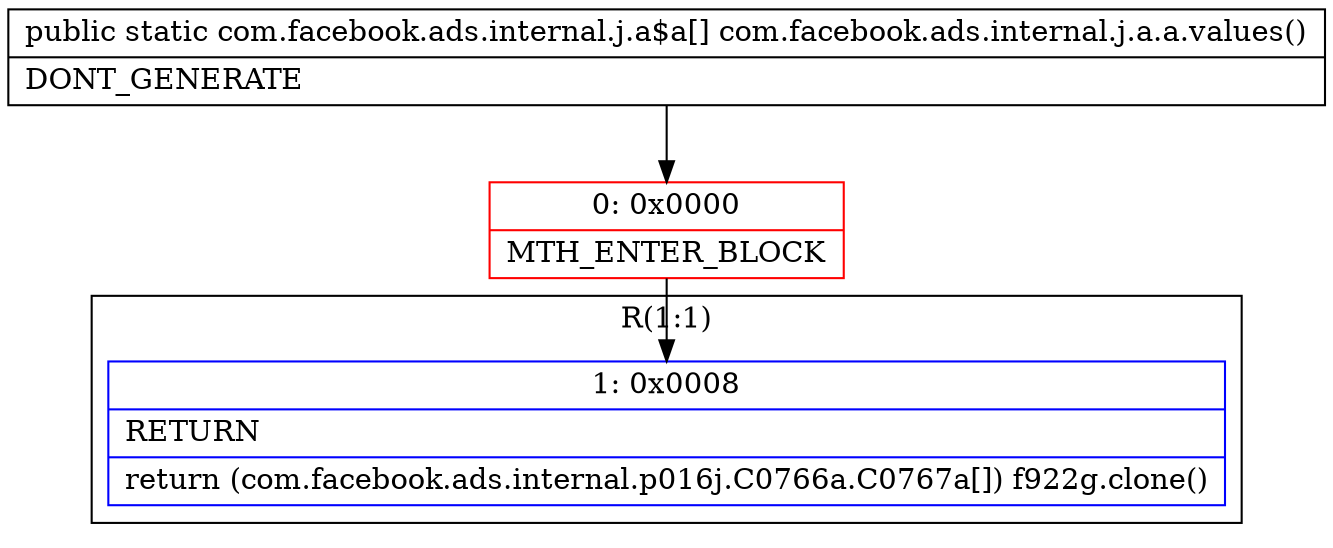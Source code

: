 digraph "CFG forcom.facebook.ads.internal.j.a.a.values()[Lcom\/facebook\/ads\/internal\/j\/a$a;" {
subgraph cluster_Region_609788953 {
label = "R(1:1)";
node [shape=record,color=blue];
Node_1 [shape=record,label="{1\:\ 0x0008|RETURN\l|return (com.facebook.ads.internal.p016j.C0766a.C0767a[]) f922g.clone()\l}"];
}
Node_0 [shape=record,color=red,label="{0\:\ 0x0000|MTH_ENTER_BLOCK\l}"];
MethodNode[shape=record,label="{public static com.facebook.ads.internal.j.a$a[] com.facebook.ads.internal.j.a.a.values()  | DONT_GENERATE\l}"];
MethodNode -> Node_0;
Node_0 -> Node_1;
}

